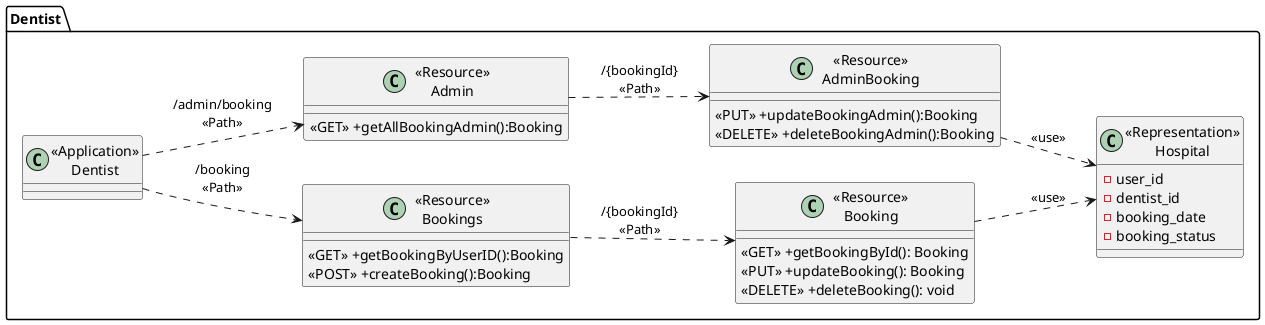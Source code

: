 @startuml
left to right direction
package "Dentist"{
    class "<<Application>>\nDentist" as DentistService{}

    class "<<Resource>>\nBookings" as ResourceBookings{
        <<GET>> +getBookingByUserID():Booking
        <<POST>> +createBooking():Booking
    }

    class "<<Resource>>\nAdmin" as Admin{
        <<GET>> +getAllBookingAdmin():Booking
    }

     class "<<Resource>>\nAdminBooking" as AdminBooking{
        <<PUT>> +updateBookingAdmin():Booking
        <<DELETE>> +deleteBookingAdmin():Booking
    }

    class "<<Resource>>\nBooking" as ResourceBooking {
        <<GET>> +getBookingById(): Booking
        <<PUT>> +updateBooking(): Booking
        <<DELETE>> +deleteBooking(): void
    }

    class "<<Representation>>\nHospital" as RepresentationBooking {
        -user_id
        -dentist_id
        -booking_date
        -booking_status
    }

}

DentistService ..> ResourceBookings:"/booking\n<<Path>>"
ResourceBookings ..> ResourceBooking: "/{bookingId}\n<<Path>>"
ResourceBooking ..> RepresentationBooking: "<<use>>"
DentistService ..> Admin:"/admin/booking\n<<Path>>"
Admin..> AdminBooking: "/{bookingId}\n<<Path>>"
AdminBooking ..> RepresentationBooking: "<<use>>"

@enduml




